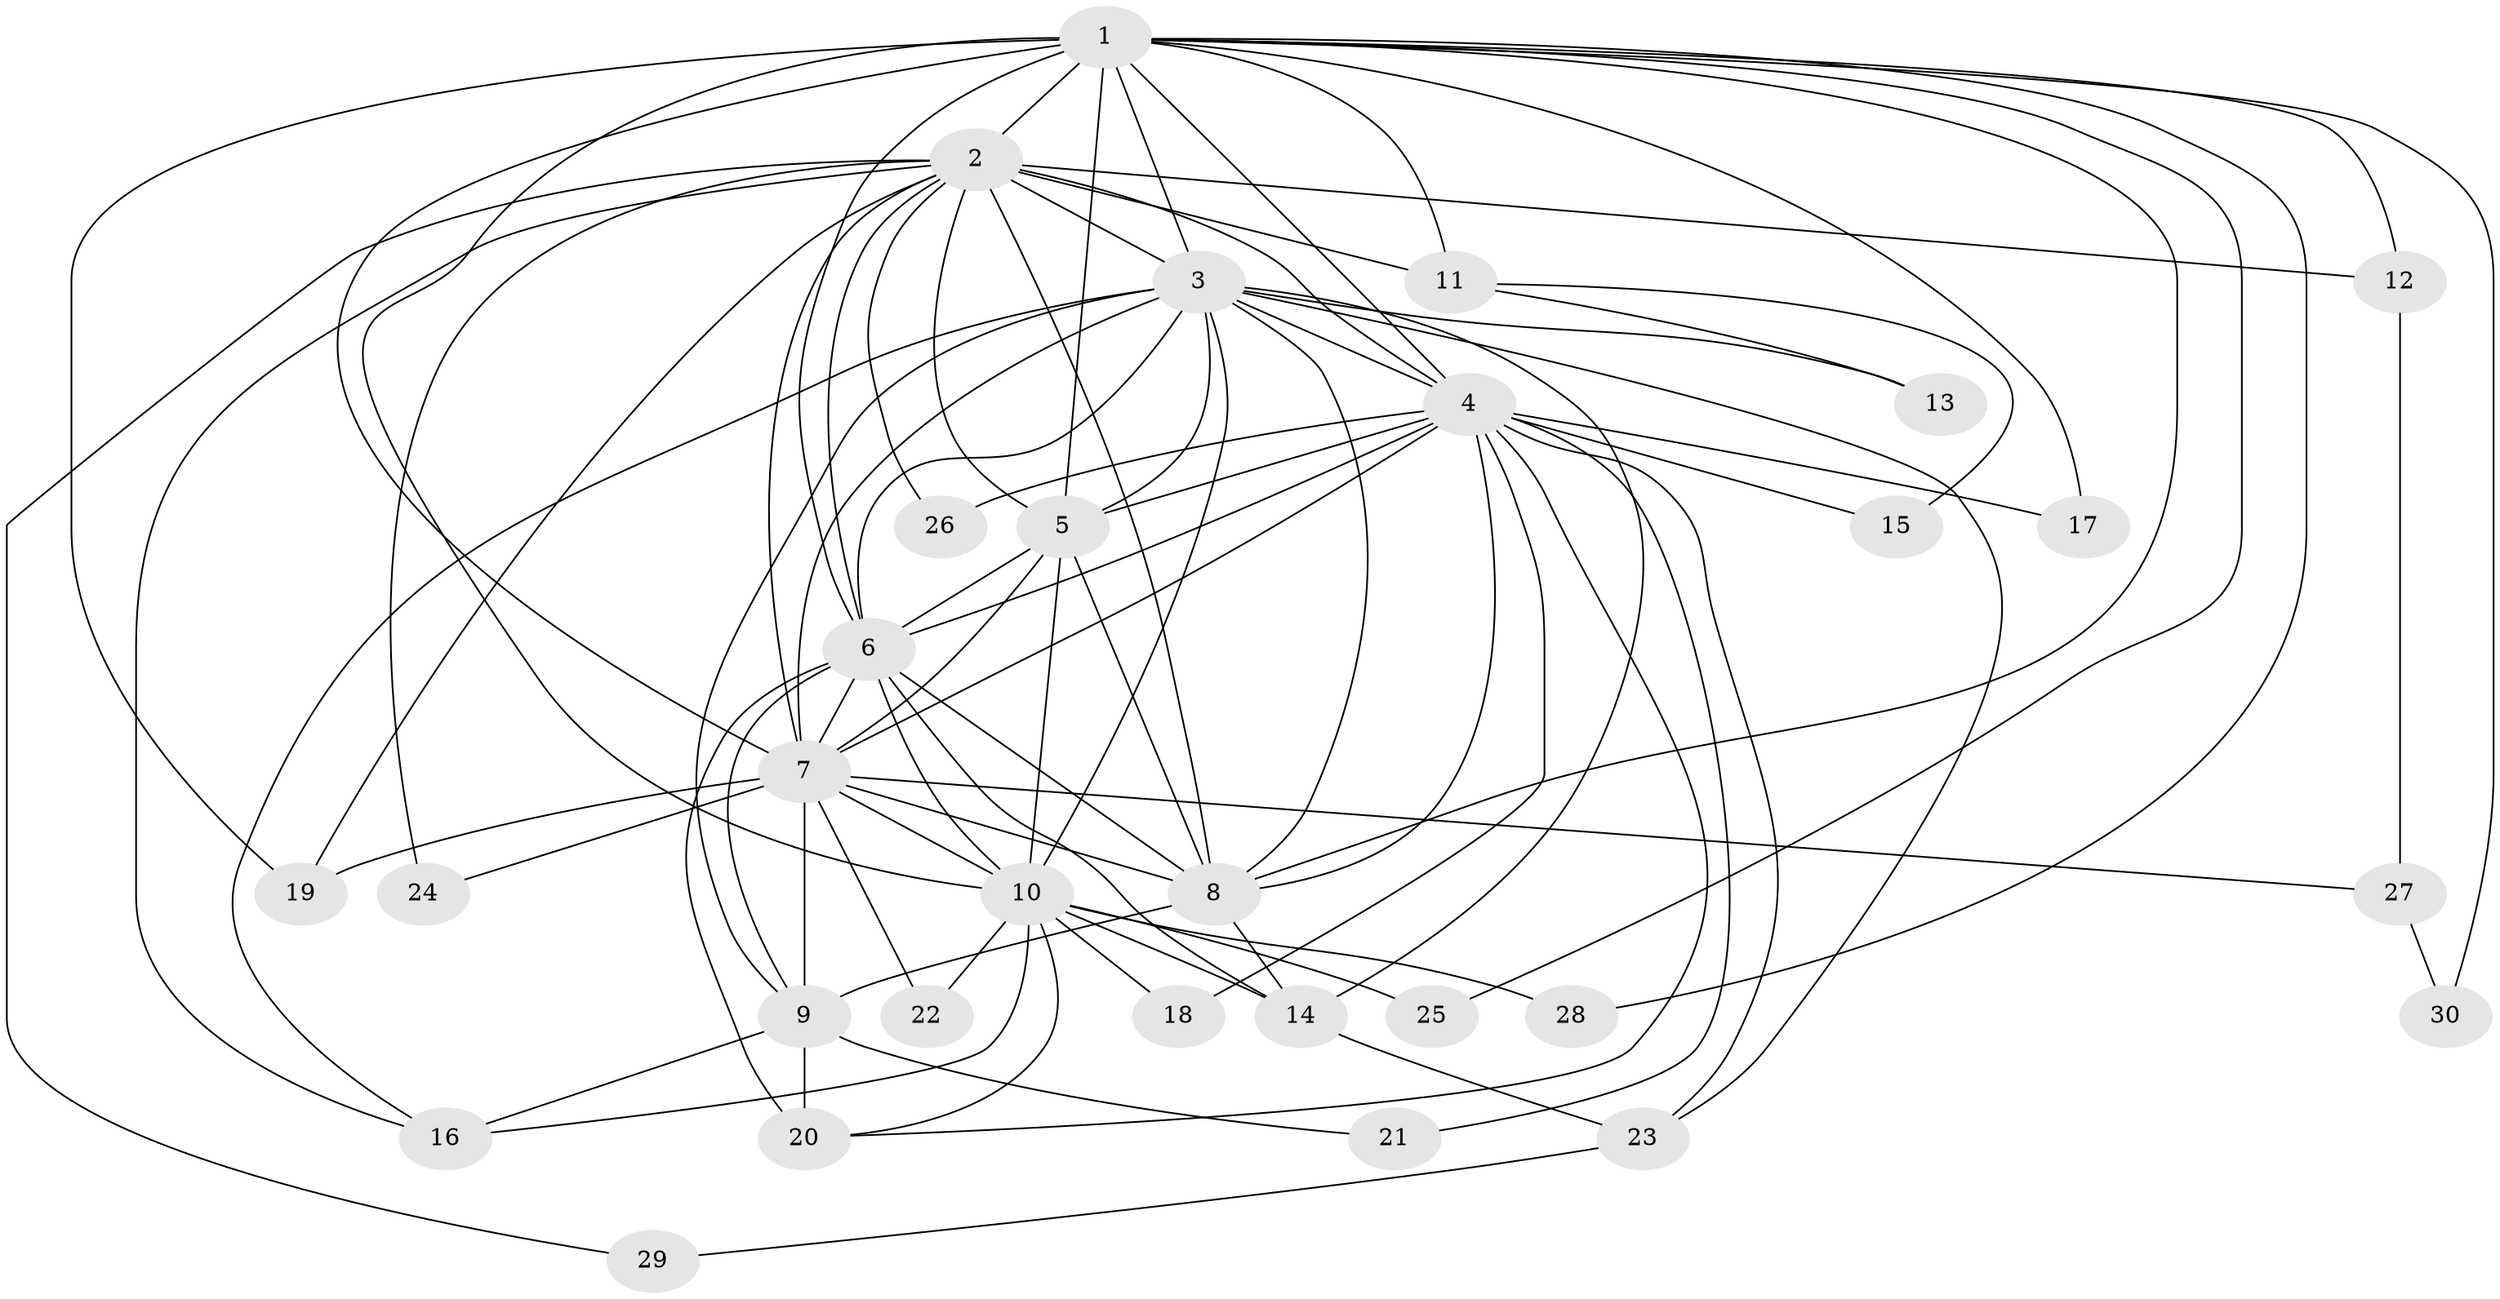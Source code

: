 // original degree distribution, {13: 0.03389830508474576, 21: 0.01694915254237288, 16: 0.03389830508474576, 18: 0.01694915254237288, 17: 0.05084745762711865, 19: 0.01694915254237288, 2: 0.559322033898305, 3: 0.1864406779661017, 4: 0.0847457627118644}
// Generated by graph-tools (version 1.1) at 2025/35/03/09/25 02:35:08]
// undirected, 30 vertices, 85 edges
graph export_dot {
graph [start="1"]
  node [color=gray90,style=filled];
  1;
  2;
  3;
  4;
  5;
  6;
  7;
  8;
  9;
  10;
  11;
  12;
  13;
  14;
  15;
  16;
  17;
  18;
  19;
  20;
  21;
  22;
  23;
  24;
  25;
  26;
  27;
  28;
  29;
  30;
  1 -- 2 [weight=4.0];
  1 -- 3 [weight=3.0];
  1 -- 4 [weight=2.0];
  1 -- 5 [weight=3.0];
  1 -- 6 [weight=2.0];
  1 -- 7 [weight=3.0];
  1 -- 8 [weight=2.0];
  1 -- 10 [weight=3.0];
  1 -- 11 [weight=2.0];
  1 -- 12 [weight=1.0];
  1 -- 17 [weight=1.0];
  1 -- 19 [weight=1.0];
  1 -- 25 [weight=1.0];
  1 -- 28 [weight=1.0];
  1 -- 30 [weight=1.0];
  2 -- 3 [weight=2.0];
  2 -- 4 [weight=3.0];
  2 -- 5 [weight=2.0];
  2 -- 6 [weight=3.0];
  2 -- 7 [weight=2.0];
  2 -- 8 [weight=2.0];
  2 -- 11 [weight=1.0];
  2 -- 12 [weight=1.0];
  2 -- 16 [weight=1.0];
  2 -- 19 [weight=1.0];
  2 -- 24 [weight=1.0];
  2 -- 26 [weight=1.0];
  2 -- 29 [weight=1.0];
  3 -- 4 [weight=1.0];
  3 -- 5 [weight=1.0];
  3 -- 6 [weight=1.0];
  3 -- 7 [weight=1.0];
  3 -- 8 [weight=1.0];
  3 -- 9 [weight=2.0];
  3 -- 10 [weight=2.0];
  3 -- 13 [weight=1.0];
  3 -- 14 [weight=1.0];
  3 -- 16 [weight=1.0];
  3 -- 23 [weight=1.0];
  4 -- 5 [weight=1.0];
  4 -- 6 [weight=1.0];
  4 -- 7 [weight=1.0];
  4 -- 8 [weight=1.0];
  4 -- 15 [weight=1.0];
  4 -- 17 [weight=1.0];
  4 -- 18 [weight=1.0];
  4 -- 20 [weight=1.0];
  4 -- 21 [weight=1.0];
  4 -- 23 [weight=1.0];
  4 -- 26 [weight=1.0];
  5 -- 6 [weight=1.0];
  5 -- 7 [weight=1.0];
  5 -- 8 [weight=1.0];
  5 -- 10 [weight=9.0];
  6 -- 7 [weight=1.0];
  6 -- 8 [weight=2.0];
  6 -- 9 [weight=1.0];
  6 -- 10 [weight=1.0];
  6 -- 14 [weight=1.0];
  6 -- 20 [weight=2.0];
  7 -- 8 [weight=1.0];
  7 -- 9 [weight=2.0];
  7 -- 10 [weight=1.0];
  7 -- 19 [weight=1.0];
  7 -- 22 [weight=1.0];
  7 -- 24 [weight=1.0];
  7 -- 27 [weight=1.0];
  8 -- 9 [weight=6.0];
  8 -- 14 [weight=1.0];
  9 -- 16 [weight=1.0];
  9 -- 20 [weight=1.0];
  9 -- 21 [weight=1.0];
  10 -- 14 [weight=1.0];
  10 -- 16 [weight=1.0];
  10 -- 18 [weight=1.0];
  10 -- 20 [weight=1.0];
  10 -- 22 [weight=1.0];
  10 -- 25 [weight=1.0];
  10 -- 28 [weight=1.0];
  11 -- 13 [weight=1.0];
  11 -- 15 [weight=1.0];
  12 -- 27 [weight=1.0];
  14 -- 23 [weight=1.0];
  23 -- 29 [weight=1.0];
  27 -- 30 [weight=1.0];
}
